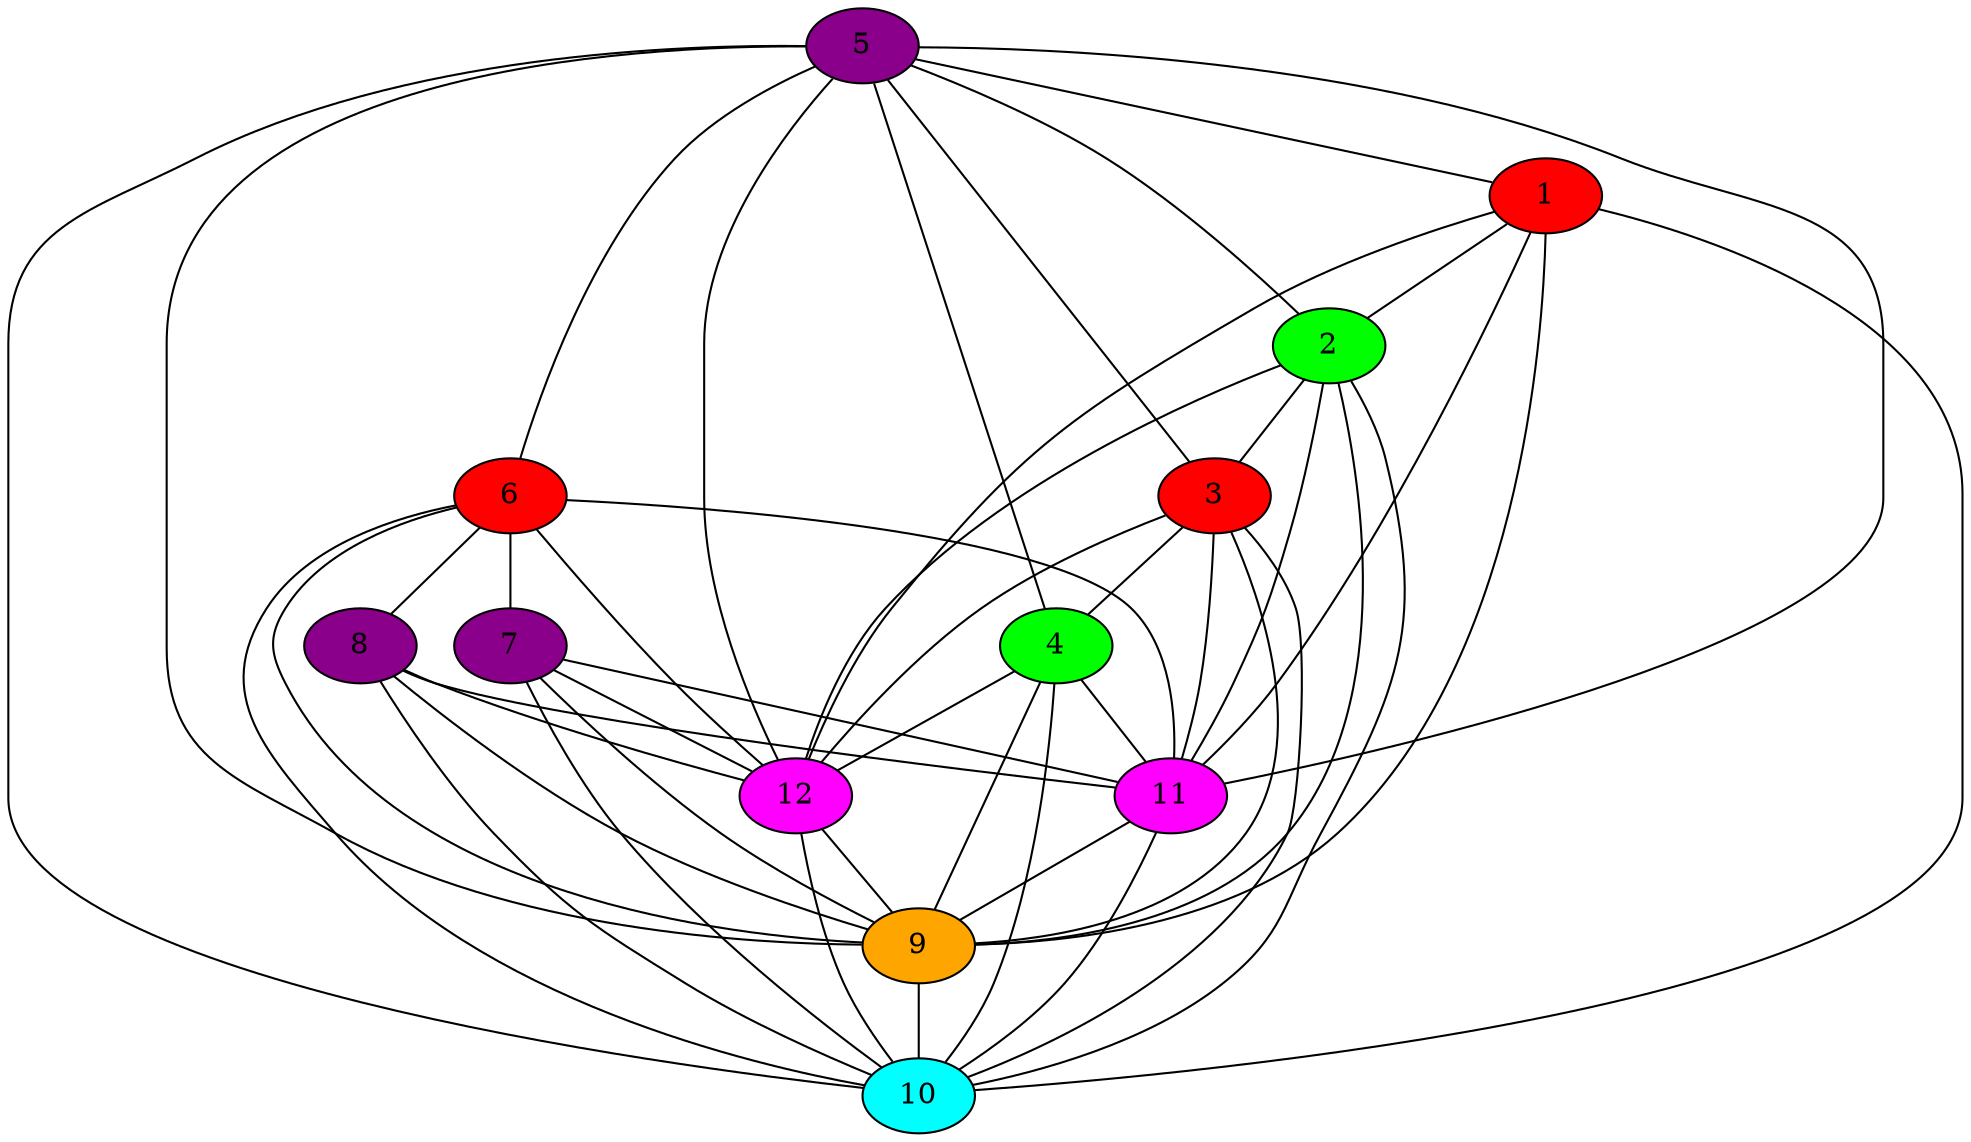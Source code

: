 graph
{
    node [style="filled"]
    node [fillcolor="filledh"]
    1 -- 2
    2 -- 3
    3 -- 4

    5 -- {1 2 3 4 6}
    
    6 -- {7 8}

    9 -- 10
    11 -- {9 10}
    12 -- {9 10}

    {1 2 3 4 5 6 7 8} -- {9 10 11 12}

    1 [fillcolor="red"]
    2 [fillcolor="green"]
    3 [fillcolor="red"]
    4 [fillcolor="green"]
    5 [fillcolor="darkmagenta"]
    6 [fillcolor="red"]
    7 [fillcolor="darkmagenta"]
    8 [fillcolor="darkmagenta"]

    9 [fillcolor="orange"]
    10 [fillcolor="cyan"]
    11 [fillcolor="magenta"]
    12 [fillcolor="magenta"]
}
